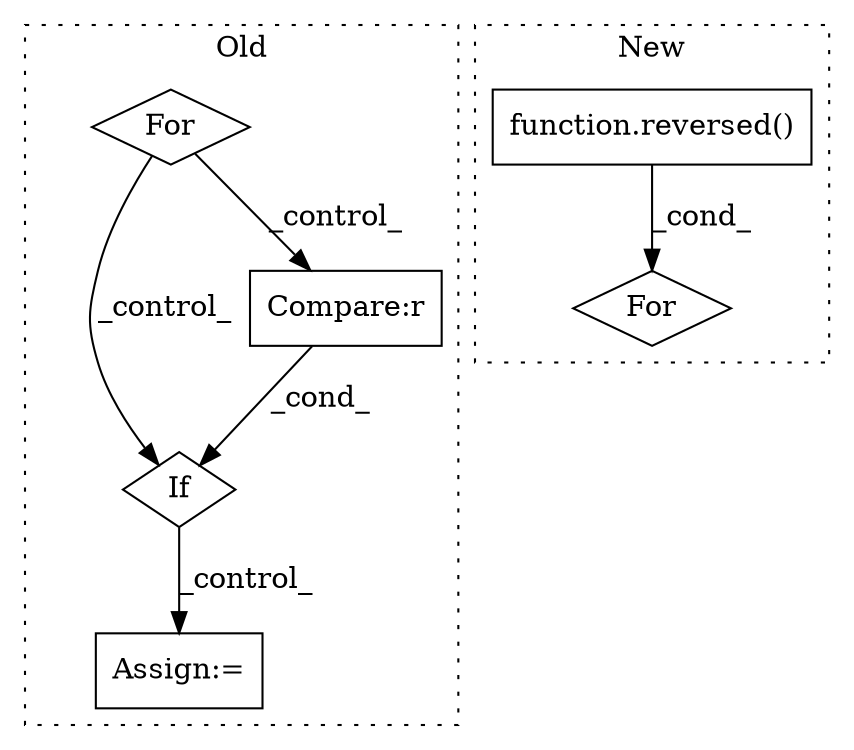 digraph G {
subgraph cluster0 {
1 [label="If" a="96" s="3039" l="3" shape="diamond"];
3 [label="Assign:=" a="68" s="3114" l="3" shape="box"];
4 [label="Compare:r" a="40" s="3042" l="33" shape="box"];
6 [label="For" a="107" s="2351,2402" l="4,10" shape="diamond"];
label = "Old";
style="dotted";
}
subgraph cluster1 {
2 [label="function.reversed()" a="75" s="2526,2565" l="9,1" shape="box"];
5 [label="For" a="107" s="2739,2786" l="4,14" shape="diamond"];
label = "New";
style="dotted";
}
1 -> 3 [label="_control_"];
2 -> 5 [label="_cond_"];
4 -> 1 [label="_cond_"];
6 -> 1 [label="_control_"];
6 -> 4 [label="_control_"];
}
